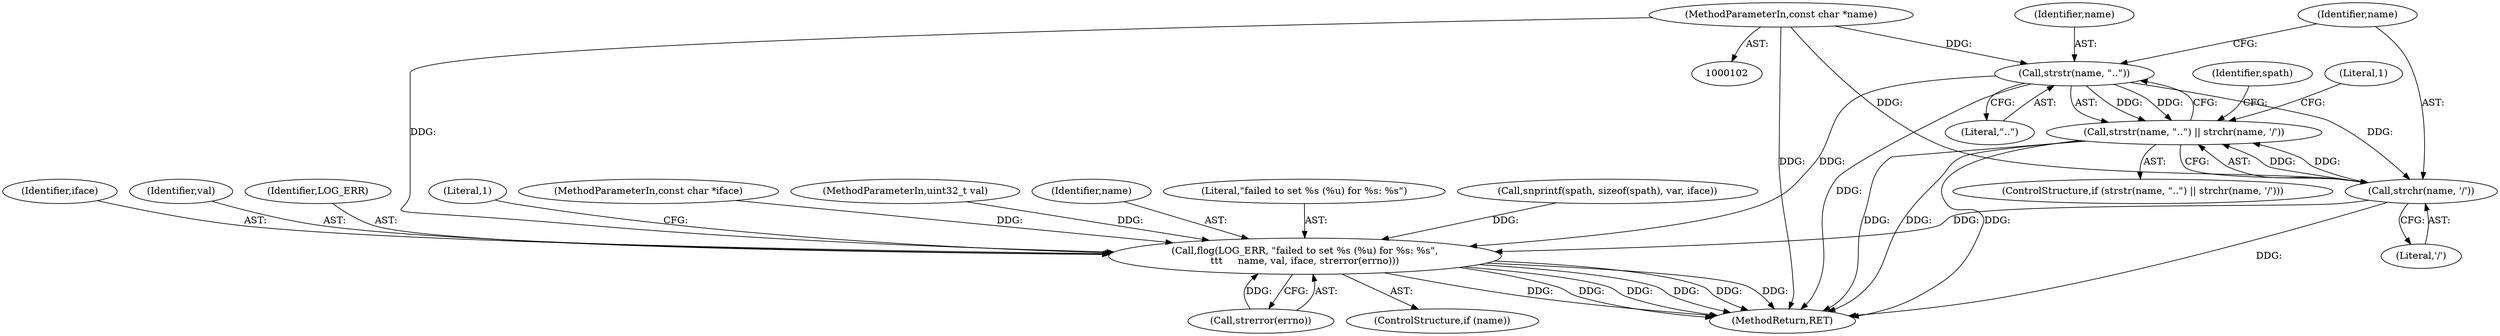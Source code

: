 digraph "0_radvd_92e22ca23e52066da2258df8c76a2dca8a428bcc@API" {
"1000125" [label="(Call,strstr(name, \"..\"))"];
"1000105" [label="(MethodParameterIn,const char *name)"];
"1000124" [label="(Call,strstr(name, \"..\") || strchr(name, '/'))"];
"1000128" [label="(Call,strchr(name, '/'))"];
"1000154" [label="(Call,flog(LOG_ERR, \"failed to set %s (%u) for %s: %s\",\n\t\t\t     name, val, iface, strerror(errno)))"];
"1000130" [label="(Literal,'/')"];
"1000125" [label="(Call,strstr(name, \"..\"))"];
"1000106" [label="(MethodParameterIn,uint32_t val)"];
"1000157" [label="(Identifier,name)"];
"1000127" [label="(Literal,\"..\")"];
"1000124" [label="(Call,strstr(name, \"..\") || strchr(name, '/'))"];
"1000133" [label="(Literal,1)"];
"1000173" [label="(MethodReturn,RET)"];
"1000123" [label="(ControlStructure,if (strstr(name, \"..\") || strchr(name, '/')))"];
"1000129" [label="(Identifier,name)"];
"1000137" [label="(Identifier,spath)"];
"1000156" [label="(Literal,\"failed to set %s (%u) for %s: %s\")"];
"1000152" [label="(ControlStructure,if (name))"];
"1000112" [label="(Call,snprintf(spath, sizeof(spath), var, iface))"];
"1000159" [label="(Identifier,iface)"];
"1000128" [label="(Call,strchr(name, '/'))"];
"1000158" [label="(Identifier,val)"];
"1000155" [label="(Identifier,LOG_ERR)"];
"1000154" [label="(Call,flog(LOG_ERR, \"failed to set %s (%u) for %s: %s\",\n\t\t\t     name, val, iface, strerror(errno)))"];
"1000160" [label="(Call,strerror(errno))"];
"1000164" [label="(Literal,1)"];
"1000103" [label="(MethodParameterIn,const char *iface)"];
"1000126" [label="(Identifier,name)"];
"1000105" [label="(MethodParameterIn,const char *name)"];
"1000125" -> "1000124"  [label="AST: "];
"1000125" -> "1000127"  [label="CFG: "];
"1000126" -> "1000125"  [label="AST: "];
"1000127" -> "1000125"  [label="AST: "];
"1000129" -> "1000125"  [label="CFG: "];
"1000124" -> "1000125"  [label="CFG: "];
"1000125" -> "1000173"  [label="DDG: "];
"1000125" -> "1000124"  [label="DDG: "];
"1000125" -> "1000124"  [label="DDG: "];
"1000105" -> "1000125"  [label="DDG: "];
"1000125" -> "1000128"  [label="DDG: "];
"1000125" -> "1000154"  [label="DDG: "];
"1000105" -> "1000102"  [label="AST: "];
"1000105" -> "1000173"  [label="DDG: "];
"1000105" -> "1000128"  [label="DDG: "];
"1000105" -> "1000154"  [label="DDG: "];
"1000124" -> "1000123"  [label="AST: "];
"1000124" -> "1000128"  [label="CFG: "];
"1000128" -> "1000124"  [label="AST: "];
"1000133" -> "1000124"  [label="CFG: "];
"1000137" -> "1000124"  [label="CFG: "];
"1000124" -> "1000173"  [label="DDG: "];
"1000124" -> "1000173"  [label="DDG: "];
"1000124" -> "1000173"  [label="DDG: "];
"1000128" -> "1000124"  [label="DDG: "];
"1000128" -> "1000124"  [label="DDG: "];
"1000128" -> "1000130"  [label="CFG: "];
"1000129" -> "1000128"  [label="AST: "];
"1000130" -> "1000128"  [label="AST: "];
"1000128" -> "1000173"  [label="DDG: "];
"1000128" -> "1000154"  [label="DDG: "];
"1000154" -> "1000152"  [label="AST: "];
"1000154" -> "1000160"  [label="CFG: "];
"1000155" -> "1000154"  [label="AST: "];
"1000156" -> "1000154"  [label="AST: "];
"1000157" -> "1000154"  [label="AST: "];
"1000158" -> "1000154"  [label="AST: "];
"1000159" -> "1000154"  [label="AST: "];
"1000160" -> "1000154"  [label="AST: "];
"1000164" -> "1000154"  [label="CFG: "];
"1000154" -> "1000173"  [label="DDG: "];
"1000154" -> "1000173"  [label="DDG: "];
"1000154" -> "1000173"  [label="DDG: "];
"1000154" -> "1000173"  [label="DDG: "];
"1000154" -> "1000173"  [label="DDG: "];
"1000154" -> "1000173"  [label="DDG: "];
"1000106" -> "1000154"  [label="DDG: "];
"1000112" -> "1000154"  [label="DDG: "];
"1000103" -> "1000154"  [label="DDG: "];
"1000160" -> "1000154"  [label="DDG: "];
}
